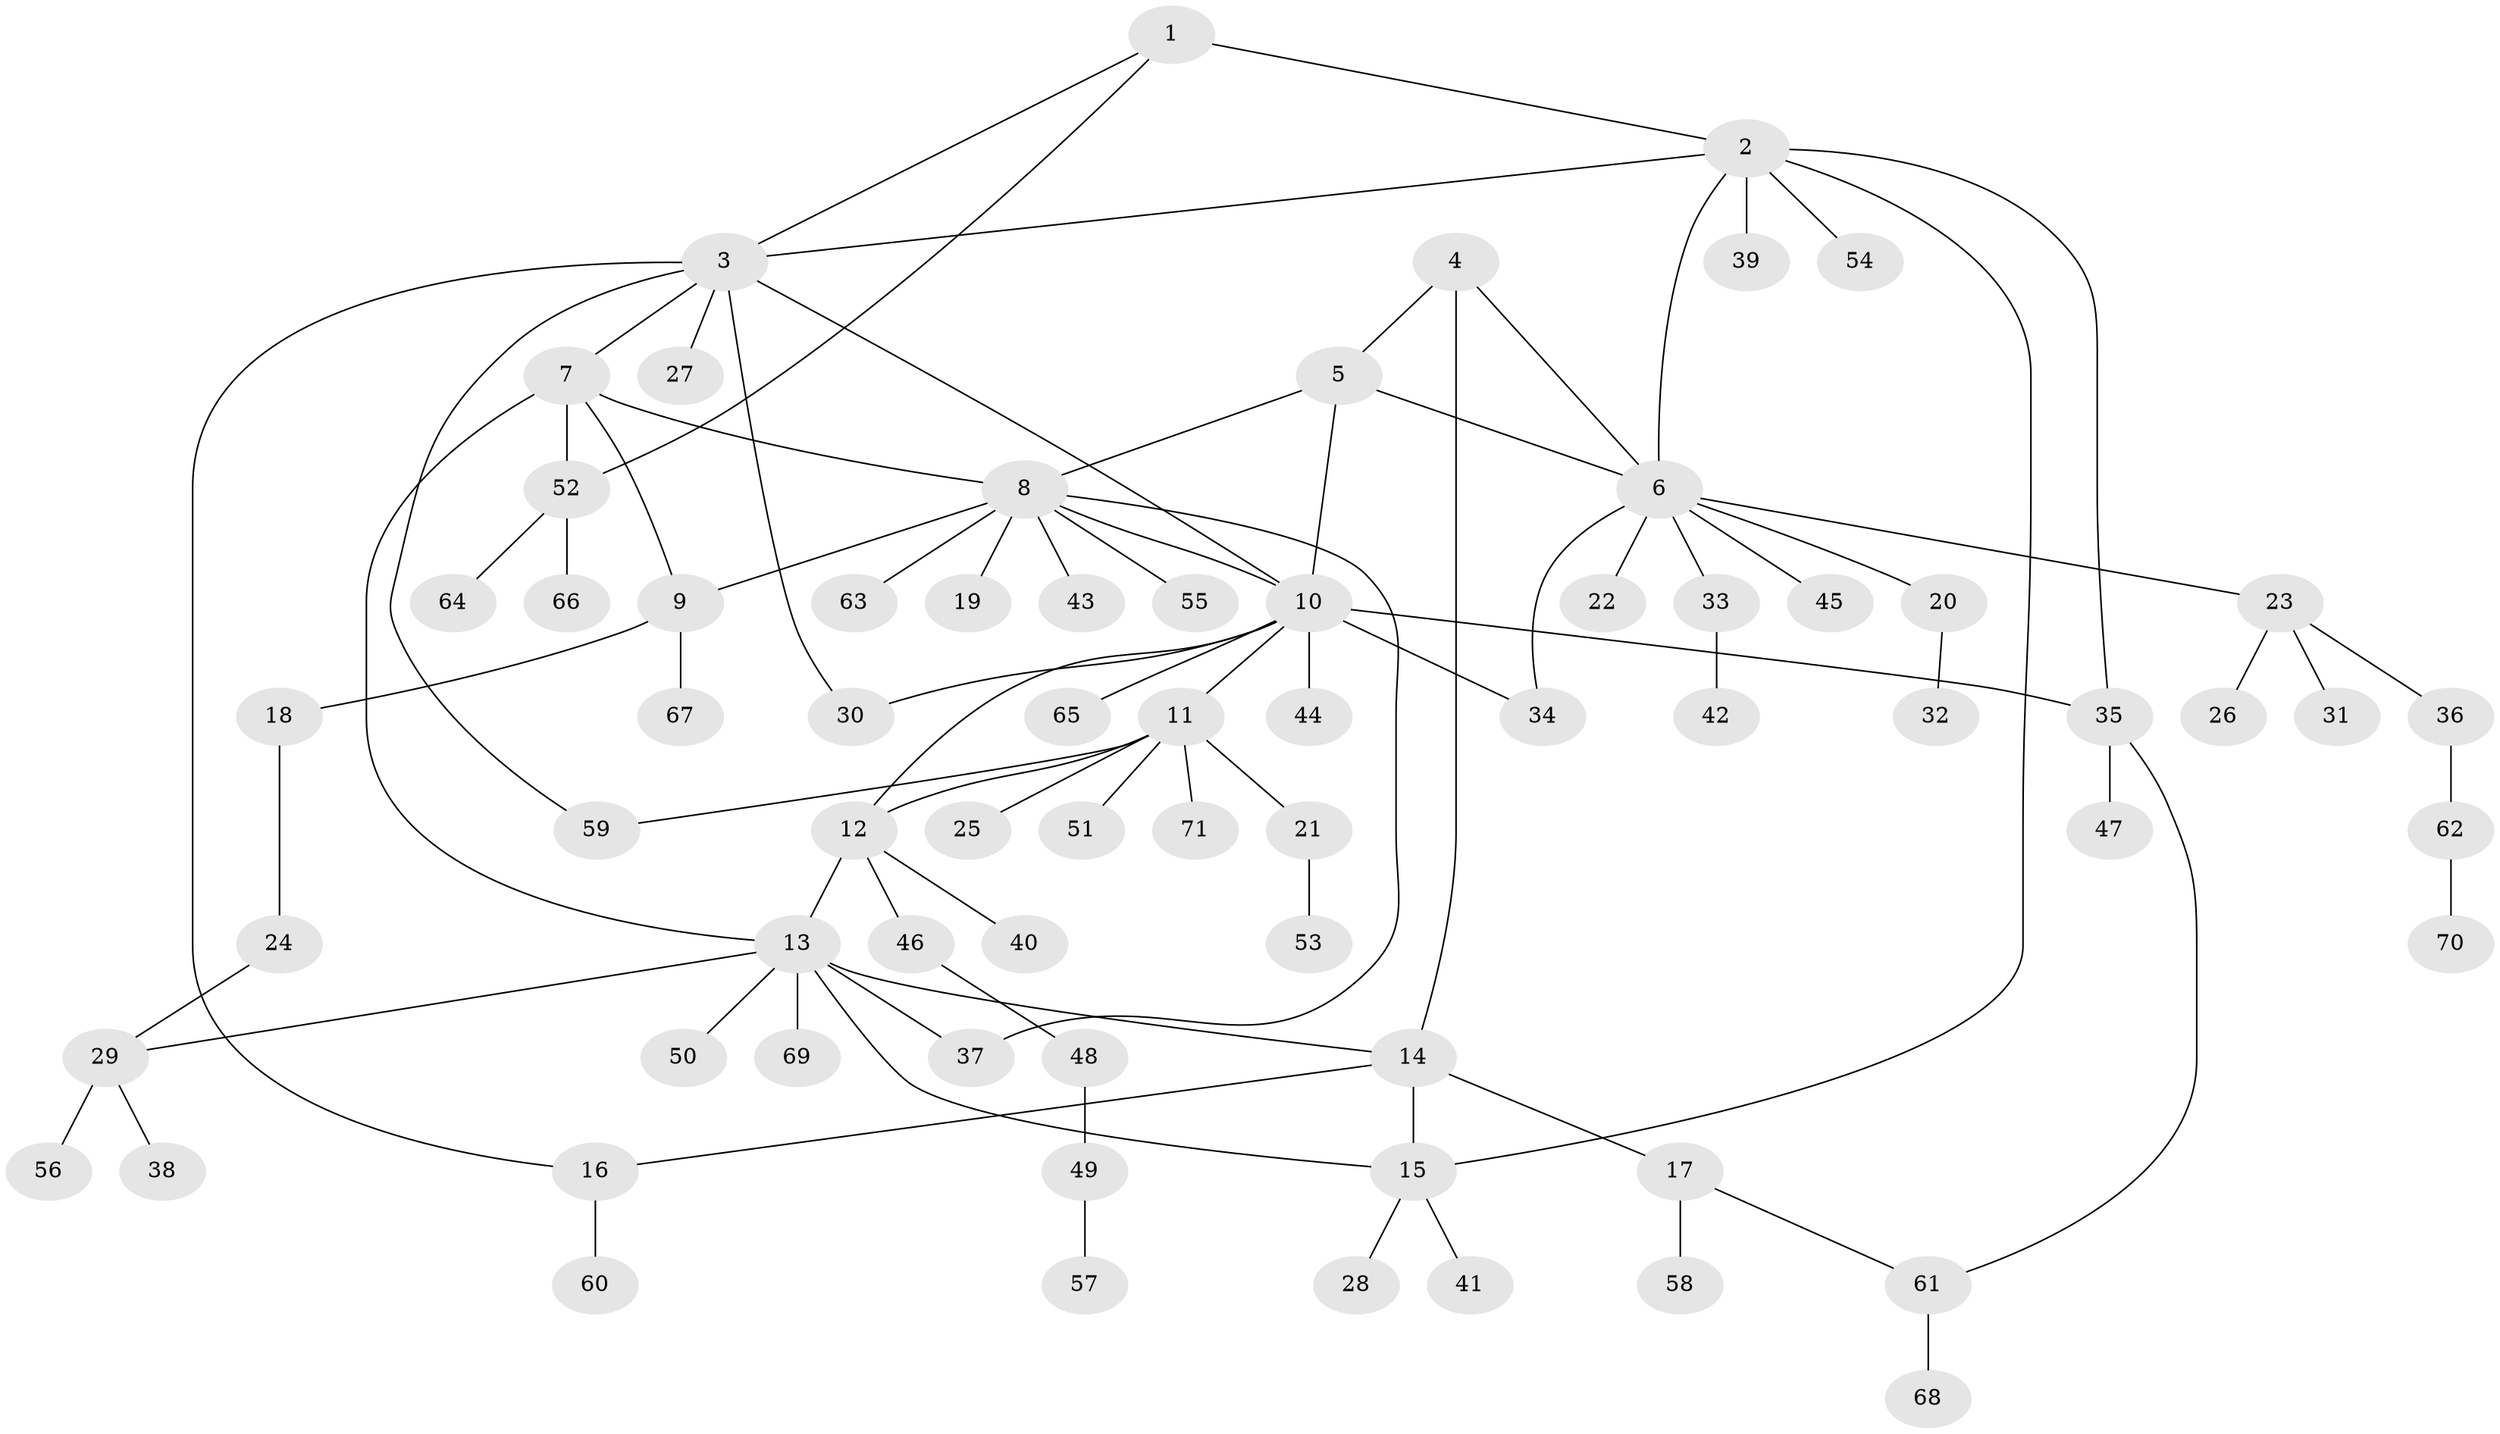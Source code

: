 // coarse degree distribution, {10: 0.03571428571428571, 6: 0.07142857142857142, 7: 0.07142857142857142, 9: 0.03571428571428571, 2: 0.10714285714285714, 1: 0.6071428571428571, 3: 0.07142857142857142}
// Generated by graph-tools (version 1.1) at 2025/19/03/04/25 18:19:55]
// undirected, 71 vertices, 90 edges
graph export_dot {
graph [start="1"]
  node [color=gray90,style=filled];
  1;
  2;
  3;
  4;
  5;
  6;
  7;
  8;
  9;
  10;
  11;
  12;
  13;
  14;
  15;
  16;
  17;
  18;
  19;
  20;
  21;
  22;
  23;
  24;
  25;
  26;
  27;
  28;
  29;
  30;
  31;
  32;
  33;
  34;
  35;
  36;
  37;
  38;
  39;
  40;
  41;
  42;
  43;
  44;
  45;
  46;
  47;
  48;
  49;
  50;
  51;
  52;
  53;
  54;
  55;
  56;
  57;
  58;
  59;
  60;
  61;
  62;
  63;
  64;
  65;
  66;
  67;
  68;
  69;
  70;
  71;
  1 -- 2;
  1 -- 3;
  1 -- 52;
  2 -- 3;
  2 -- 6;
  2 -- 15;
  2 -- 35;
  2 -- 39;
  2 -- 54;
  3 -- 7;
  3 -- 10;
  3 -- 16;
  3 -- 27;
  3 -- 30;
  3 -- 59;
  4 -- 5;
  4 -- 6;
  4 -- 14;
  5 -- 6;
  5 -- 8;
  5 -- 10;
  6 -- 20;
  6 -- 22;
  6 -- 23;
  6 -- 33;
  6 -- 34;
  6 -- 45;
  7 -- 8;
  7 -- 9;
  7 -- 13;
  7 -- 52;
  8 -- 9;
  8 -- 10;
  8 -- 19;
  8 -- 37;
  8 -- 43;
  8 -- 55;
  8 -- 63;
  9 -- 18;
  9 -- 67;
  10 -- 11;
  10 -- 12;
  10 -- 30;
  10 -- 34;
  10 -- 35;
  10 -- 44;
  10 -- 65;
  11 -- 12;
  11 -- 21;
  11 -- 25;
  11 -- 51;
  11 -- 59;
  11 -- 71;
  12 -- 13;
  12 -- 40;
  12 -- 46;
  13 -- 14;
  13 -- 15;
  13 -- 29;
  13 -- 37;
  13 -- 50;
  13 -- 69;
  14 -- 15;
  14 -- 16;
  14 -- 17;
  15 -- 28;
  15 -- 41;
  16 -- 60;
  17 -- 58;
  17 -- 61;
  18 -- 24;
  20 -- 32;
  21 -- 53;
  23 -- 26;
  23 -- 31;
  23 -- 36;
  24 -- 29;
  29 -- 38;
  29 -- 56;
  33 -- 42;
  35 -- 47;
  35 -- 61;
  36 -- 62;
  46 -- 48;
  48 -- 49;
  49 -- 57;
  52 -- 64;
  52 -- 66;
  61 -- 68;
  62 -- 70;
}

